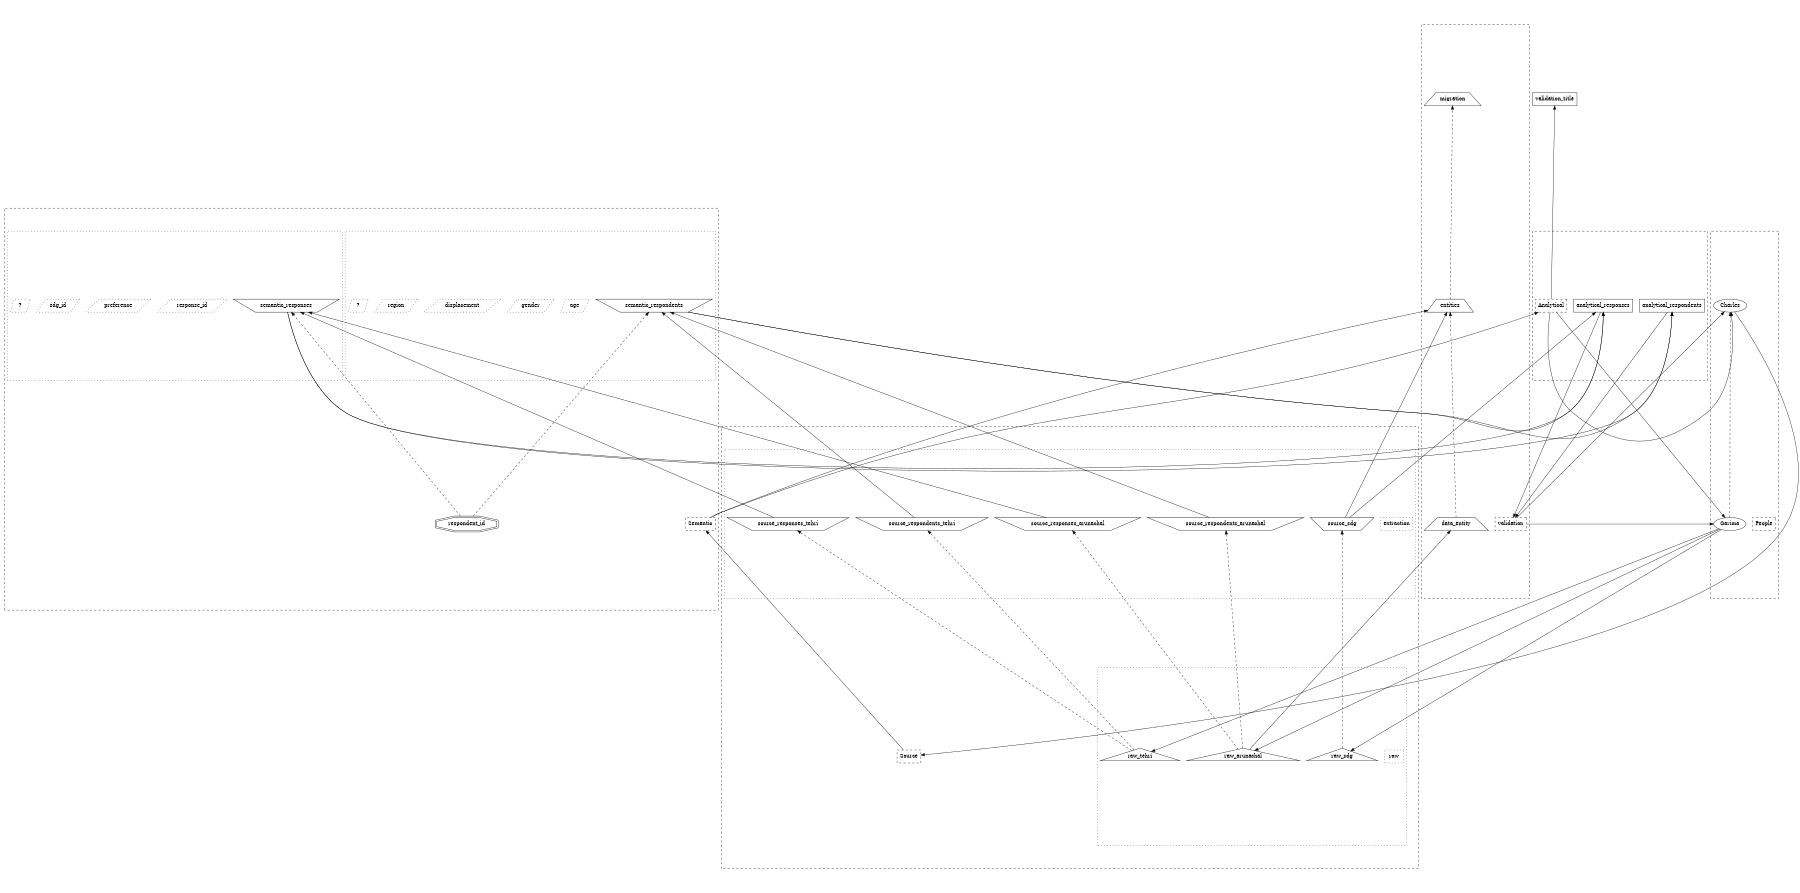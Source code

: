 digraph G {
  rankdir=BT
  graph [size="12,6", ratio=fill]
  node [shape=box]


  subgraph cluster_source {
    style=dashed
    edge [style=dashed]
    node [fillcolor=""]

    # title
    source_title [
      label="Source",
      style=dashed
    ]

    # raw data provided
    subgraph cluster_raw {
      style=dotted
      edge [style=dotted]
      node [shape=triangle]

      # title
      raw_title [label="raw", style=dotted, shape=box]

      # provided
      raw_arunachal
      raw_tehri
      raw_sdg    
    }
  
  subgraph cluster_extraction {
    style=dotted
    edge [style=dotted]
    node [shape=invtrapezium]

    # title
    extraction_title [label="extraction", style=dotted, shape=box]

    # output
    source_respondents_arunachal
    source_respondents_tehri
    source_responses_arunachal
    source_responses_tehri
    source_sdg

  }
      


    # 
    raw_arunachal -> source_respondents_arunachal
    raw_arunachal -> source_responses_arunachal

    raw_tehri -> source_respondents_tehri
    raw_tehri -> source_responses_tehri

    raw_sdg -> source_sdg

  }

  subgraph cluster_semantic {
    style=dashed
    edge [style=dashed]
    node [shape=invtrapezium]

    # title
    semantic_title [
      label="Semantic",
      style=dashed,
      shape=box
    ]

    subgraph cluster_semantic_responses {
      style=dotted
      node [style=dotted, shape=parallelogram]
      edge [style=invis]

      semantic_responses [style=normal, shape=invtrapezium]

      response_id
      preference
      sdg_id
      unknown_response_attributes [label="?"]      

    }

    subgraph cluster_semantic_respondents {
      style=dotted
      node [style=dotted, shape=parallelogram]

      semantic_respondents [style=normal, shape=invtrapezium]

      age
      gender
      displacement
      region
      unknown_respondent_attributes [label="?"]      
      
    }

    respondent_id [shape=doubleoctagon]

    respondent_id -> semantic_responses
    respondent_id -> semantic_respondents


  }

  subgraph cluster_analytical {
    style=dashed
    edge [style=dashed]

    # title
    analytical_title [
      label="Analytical",
      style=dashed
    ]


    analytical_responses
    analytical_respondents


  }

  subgraph cluster_people {
    style=dashed
    node [shape=ellipse]
    edge [style=dashed]

    # title
    people_title [
      label="People",
      style=dashed,
      shape=box
    ]

    Garima

    Charles

    Garima -> Charles 
  }

  subgraph cluster_validation {
    style=dashed
    edge [style=dashed]
    node [shape=trapezium]

    validation [label="validation", style=dashed, shape=box]

    data_entity
    entities
    migration

    data_entity -> entities -> migration


  }

    source_title -> semantic_title -> analytical_title
    
    Garima -> raw_sdg
    Garima -> raw_tehri
    Garima -> raw_arunachal

    source_sdg -> analytical_responses

    source_respondents_arunachal -> semantic_respondents
    source_respondents_tehri -> semantic_respondents

    source_responses_arunachal -> semantic_responses
    source_responses_tehri -> semantic_responses

    semantic_respondents -> analytical_responses
    semantic_responses -> analytical_responses
    semantic_respondents -> analytical_respondents
    semantic_responses -> analytical_respondents

    analytical_responses -> validation 
    analytical_respondents -> validation

  
    raw_arunachal -> data_entity
    semantic_title -> entities
    source_sdg -> entities

    analytical_title -> validation_title

    validation -> Garima
    Charles -> source_title
    validation -> Charles
    analytical_title -> Garima
    analytical_title -> Charles

}
